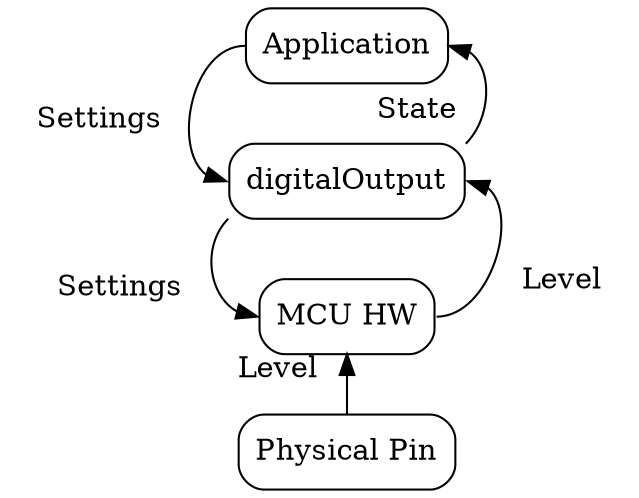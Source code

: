    digraph "digitalOutputInterface" {
     rankdir=LR
     nodesep = 0.4
     graph [style = "filled", fillcolor = "white", fontsize=15];
     {
       rank=same
       PhysicalPin [label="Physical Pin", style=rounded, shape=box]
       McuHw [label="MCU HW", style=rounded, shape=box]
       digitalOutput [label="digitalOutput", style=rounded, shape=box]
       Application [label="Application", style=rounded, shape=box]
     }

     Application:w -> digitalOutput:w [ xlabel="   Settings   "]
     digitalOutput:sw -> McuHw:w [ xlabel="   Settings   "]

     McuHw:e -> digitalOutput:e [ xlabel="   Level   "]
     digitalOutput:ne -> Application:e [ xlabel="   State   "]

     McuHw -> PhysicalPin [style=invis]
     PhysicalPin:n -> McuHw:s [ xlabel="   Level   "]
   }
